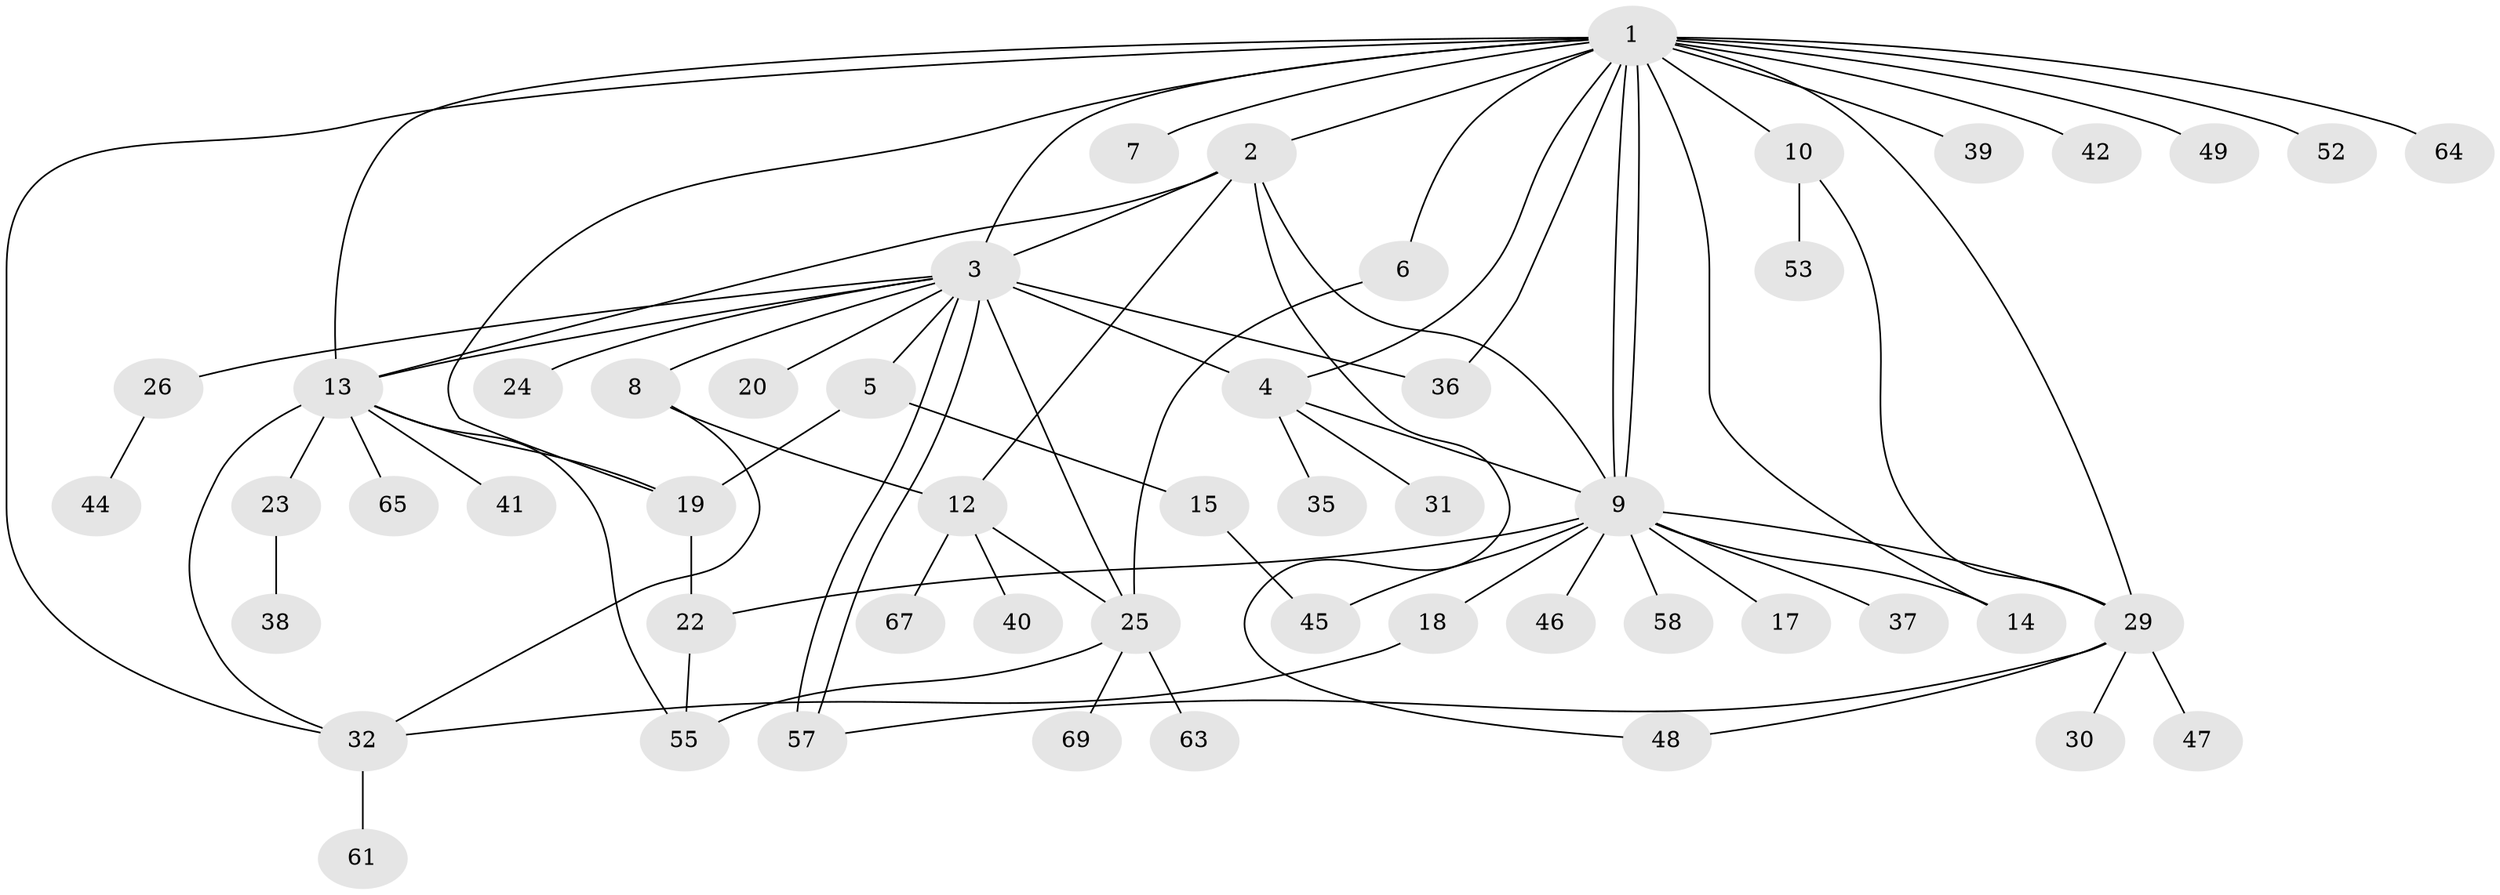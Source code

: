 // Generated by graph-tools (version 1.1) at 2025/52/02/27/25 19:52:00]
// undirected, 52 vertices, 77 edges
graph export_dot {
graph [start="1"]
  node [color=gray90,style=filled];
  1 [super="+54"];
  2 [super="+51"];
  3 [super="+11"];
  4 [super="+16"];
  5;
  6;
  7;
  8 [super="+34"];
  9 [super="+28"];
  10 [super="+33"];
  12 [super="+60"];
  13 [super="+43"];
  14;
  15 [super="+66"];
  17;
  18 [super="+56"];
  19 [super="+21"];
  20;
  22 [super="+68"];
  23;
  24;
  25 [super="+27"];
  26;
  29 [super="+50"];
  30;
  31;
  32 [super="+70"];
  35;
  36;
  37;
  38;
  39;
  40;
  41;
  42;
  44;
  45;
  46;
  47 [super="+62"];
  48;
  49;
  52;
  53;
  55 [super="+59"];
  57;
  58;
  61;
  63;
  64;
  65;
  67;
  69;
  1 -- 2;
  1 -- 3;
  1 -- 4;
  1 -- 6;
  1 -- 7;
  1 -- 9 [weight=2];
  1 -- 9;
  1 -- 10 [weight=2];
  1 -- 13;
  1 -- 14;
  1 -- 29;
  1 -- 32;
  1 -- 36;
  1 -- 39;
  1 -- 42;
  1 -- 49;
  1 -- 52;
  1 -- 64;
  1 -- 19;
  2 -- 12;
  2 -- 13;
  2 -- 48;
  2 -- 9;
  2 -- 3;
  3 -- 4 [weight=2];
  3 -- 5;
  3 -- 8;
  3 -- 13;
  3 -- 20;
  3 -- 24;
  3 -- 25;
  3 -- 26;
  3 -- 36;
  3 -- 57;
  3 -- 57;
  4 -- 9;
  4 -- 31;
  4 -- 35;
  5 -- 15;
  5 -- 19;
  6 -- 25;
  8 -- 32;
  8 -- 12;
  9 -- 17;
  9 -- 18;
  9 -- 22 [weight=2];
  9 -- 37;
  9 -- 45;
  9 -- 46;
  9 -- 58;
  9 -- 29;
  9 -- 14;
  10 -- 29;
  10 -- 53;
  12 -- 40;
  12 -- 67;
  12 -- 25;
  13 -- 19;
  13 -- 23;
  13 -- 32;
  13 -- 41;
  13 -- 55;
  13 -- 65;
  15 -- 45;
  18 -- 32;
  19 -- 22;
  22 -- 55;
  23 -- 38;
  25 -- 69;
  25 -- 55;
  25 -- 63;
  26 -- 44;
  29 -- 30;
  29 -- 47;
  29 -- 48;
  29 -- 57;
  32 -- 61;
}
